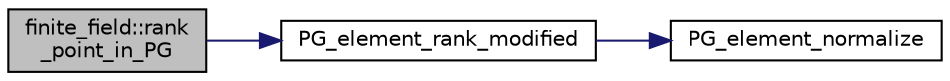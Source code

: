 digraph "finite_field::rank_point_in_PG"
{
  edge [fontname="Helvetica",fontsize="10",labelfontname="Helvetica",labelfontsize="10"];
  node [fontname="Helvetica",fontsize="10",shape=record];
  rankdir="LR";
  Node17298 [label="finite_field::rank\l_point_in_PG",height=0.2,width=0.4,color="black", fillcolor="grey75", style="filled", fontcolor="black"];
  Node17298 -> Node17299 [color="midnightblue",fontsize="10",style="solid",fontname="Helvetica"];
  Node17299 [label="PG_element_rank_modified",height=0.2,width=0.4,color="black", fillcolor="white", style="filled",URL="$d4/d67/geometry_8h.html#a9cd1a8bf5b88a038e33862f6c2c3dd36"];
  Node17299 -> Node17300 [color="midnightblue",fontsize="10",style="solid",fontname="Helvetica"];
  Node17300 [label="PG_element_normalize",height=0.2,width=0.4,color="black", fillcolor="white", style="filled",URL="$df/de4/projective_8_c.html#a5a4c3c1158bad6bab0d786c616bd0996"];
}
